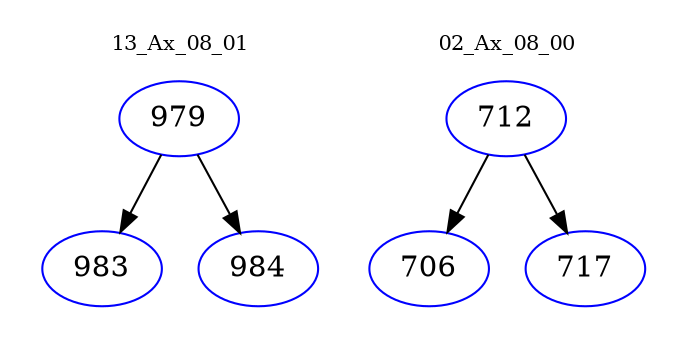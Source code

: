 digraph{
subgraph cluster_0 {
color = white
label = "13_Ax_08_01";
fontsize=10;
T0_979 [label="979", color="blue"]
T0_979 -> T0_983 [color="black"]
T0_983 [label="983", color="blue"]
T0_979 -> T0_984 [color="black"]
T0_984 [label="984", color="blue"]
}
subgraph cluster_1 {
color = white
label = "02_Ax_08_00";
fontsize=10;
T1_712 [label="712", color="blue"]
T1_712 -> T1_706 [color="black"]
T1_706 [label="706", color="blue"]
T1_712 -> T1_717 [color="black"]
T1_717 [label="717", color="blue"]
}
}
